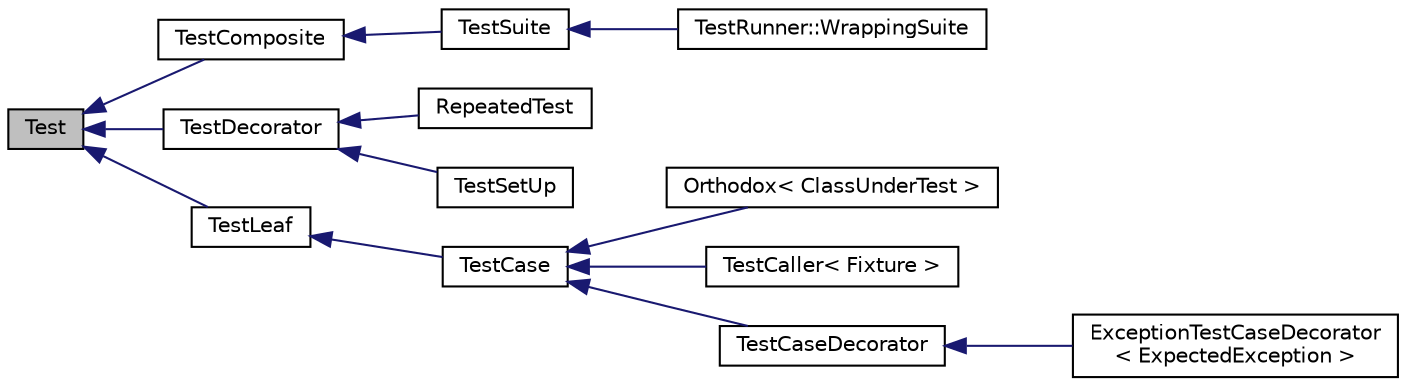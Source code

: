digraph "Test"
{
  edge [fontname="Helvetica",fontsize="10",labelfontname="Helvetica",labelfontsize="10"];
  node [fontname="Helvetica",fontsize="10",shape=record];
  rankdir="LR";
  Node0 [label="Test",height=0.2,width=0.4,color="black", fillcolor="grey75", style="filled", fontcolor="black"];
  Node0 -> Node1 [dir="back",color="midnightblue",fontsize="10",style="solid",fontname="Helvetica"];
  Node1 [label="TestComposite",height=0.2,width=0.4,color="black", fillcolor="white", style="filled",URL="$class_test_composite.html",tooltip="A Composite of Tests. "];
  Node1 -> Node2 [dir="back",color="midnightblue",fontsize="10",style="solid",fontname="Helvetica"];
  Node2 [label="TestSuite",height=0.2,width=0.4,color="black", fillcolor="white", style="filled",URL="$class_test_suite.html",tooltip="A Composite of Tests.It runs a collection of test cases. Here is an example. "];
  Node2 -> Node3 [dir="back",color="midnightblue",fontsize="10",style="solid",fontname="Helvetica"];
  Node3 [label="TestRunner::WrappingSuite",height=0.2,width=0.4,color="black", fillcolor="white", style="filled",URL="$class_test_runner_1_1_wrapping_suite.html",tooltip="(INTERNAL) Mutating test suite. "];
  Node0 -> Node4 [dir="back",color="midnightblue",fontsize="10",style="solid",fontname="Helvetica"];
  Node4 [label="TestDecorator",height=0.2,width=0.4,color="black", fillcolor="white", style="filled",URL="$class_test_decorator.html",tooltip="Decorator for Tests. "];
  Node4 -> Node5 [dir="back",color="midnightblue",fontsize="10",style="solid",fontname="Helvetica"];
  Node5 [label="RepeatedTest",height=0.2,width=0.4,color="black", fillcolor="white", style="filled",URL="$class_repeated_test.html",tooltip="Decorator that runs a test repeatedly. "];
  Node4 -> Node6 [dir="back",color="midnightblue",fontsize="10",style="solid",fontname="Helvetica"];
  Node6 [label="TestSetUp",height=0.2,width=0.4,color="black", fillcolor="white", style="filled",URL="$class_test_set_up.html",tooltip="Decorates a test by providing a specific setUp() and tearDown(). "];
  Node0 -> Node7 [dir="back",color="midnightblue",fontsize="10",style="solid",fontname="Helvetica"];
  Node7 [label="TestLeaf",height=0.2,width=0.4,color="black", fillcolor="white", style="filled",URL="$class_test_leaf.html",tooltip="A single test object. "];
  Node7 -> Node8 [dir="back",color="midnightblue",fontsize="10",style="solid",fontname="Helvetica"];
  Node8 [label="TestCase",height=0.2,width=0.4,color="black", fillcolor="white", style="filled",URL="$class_test_case.html",tooltip="A single test object. "];
  Node8 -> Node9 [dir="back",color="midnightblue",fontsize="10",style="solid",fontname="Helvetica"];
  Node9 [label="Orthodox\< ClassUnderTest \>",height=0.2,width=0.4,color="black", fillcolor="white", style="filled",URL="$class_orthodox.html"];
  Node8 -> Node10 [dir="back",color="midnightblue",fontsize="10",style="solid",fontname="Helvetica"];
  Node10 [label="TestCaller\< Fixture \>",height=0.2,width=0.4,color="black", fillcolor="white", style="filled",URL="$class_test_caller.html",tooltip="Generate a test case from a fixture method.A test caller provides access to a test case method on a t..."];
  Node8 -> Node11 [dir="back",color="midnightblue",fontsize="10",style="solid",fontname="Helvetica"];
  Node11 [label="TestCaseDecorator",height=0.2,width=0.4,color="black", fillcolor="white", style="filled",URL="$class_test_case_decorator.html",tooltip="Decorator for Test cases. "];
  Node11 -> Node12 [dir="back",color="midnightblue",fontsize="10",style="solid",fontname="Helvetica"];
  Node12 [label="ExceptionTestCaseDecorator\l\< ExpectedException \>",height=0.2,width=0.4,color="black", fillcolor="white", style="filled",URL="$class_exception_test_case_decorator.html",tooltip="Expected exception test case decorator. "];
}
